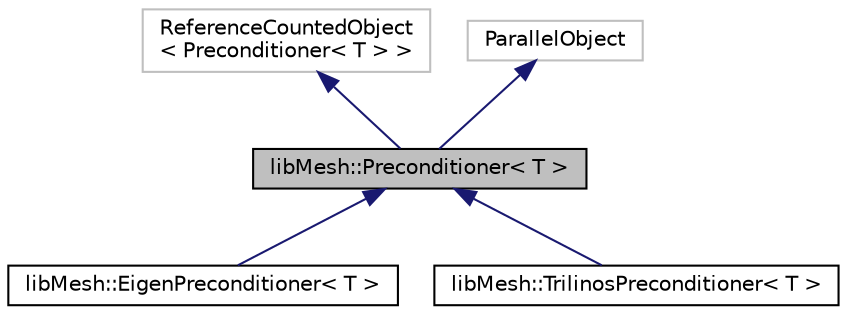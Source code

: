 digraph "libMesh::Preconditioner&lt; T &gt;"
{
 // INTERACTIVE_SVG=YES
  edge [fontname="Helvetica",fontsize="10",labelfontname="Helvetica",labelfontsize="10"];
  node [fontname="Helvetica",fontsize="10",shape=record];
  Node1 [label="libMesh::Preconditioner\< T \>",height=0.2,width=0.4,color="black", fillcolor="grey75", style="filled" fontcolor="black"];
  Node2 -> Node1 [dir="back",color="midnightblue",fontsize="10",style="solid",fontname="Helvetica"];
  Node2 [label="ReferenceCountedObject\l\< Preconditioner\< T \> \>",height=0.2,width=0.4,color="grey75", fillcolor="white", style="filled"];
  Node3 -> Node1 [dir="back",color="midnightblue",fontsize="10",style="solid",fontname="Helvetica"];
  Node3 [label="ParallelObject",height=0.2,width=0.4,color="grey75", fillcolor="white", style="filled"];
  Node1 -> Node4 [dir="back",color="midnightblue",fontsize="10",style="solid",fontname="Helvetica"];
  Node4 [label="libMesh::EigenPreconditioner\< T \>",height=0.2,width=0.4,color="black", fillcolor="white", style="filled",URL="$classlibMesh_1_1EigenPreconditioner.html",tooltip="EigenPreconditioner 类提供了对 Eigen 库中预处理器集合的接口。 "];
  Node1 -> Node5 [dir="back",color="midnightblue",fontsize="10",style="solid",fontname="Helvetica"];
  Node5 [label="libMesh::TrilinosPreconditioner\< T \>",height=0.2,width=0.4,color="black", fillcolor="white", style="filled",URL="$classlibMesh_1_1TrilinosPreconditioner.html",tooltip="这个类提供了一个接口，用于使用Trilinos提供的预条件器套件。 所有重写的虚拟函数在preconditioner.h中有文档说明。 "];
}
